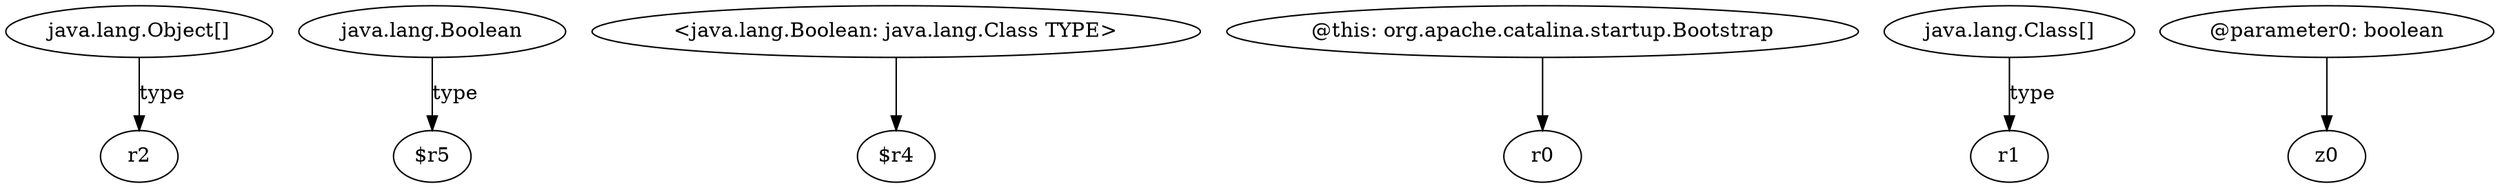 digraph g {
0[label="java.lang.Object[]"]
1[label="r2"]
0->1[label="type"]
2[label="java.lang.Boolean"]
3[label="$r5"]
2->3[label="type"]
4[label="<java.lang.Boolean: java.lang.Class TYPE>"]
5[label="$r4"]
4->5[label=""]
6[label="@this: org.apache.catalina.startup.Bootstrap"]
7[label="r0"]
6->7[label=""]
8[label="java.lang.Class[]"]
9[label="r1"]
8->9[label="type"]
10[label="@parameter0: boolean"]
11[label="z0"]
10->11[label=""]
}